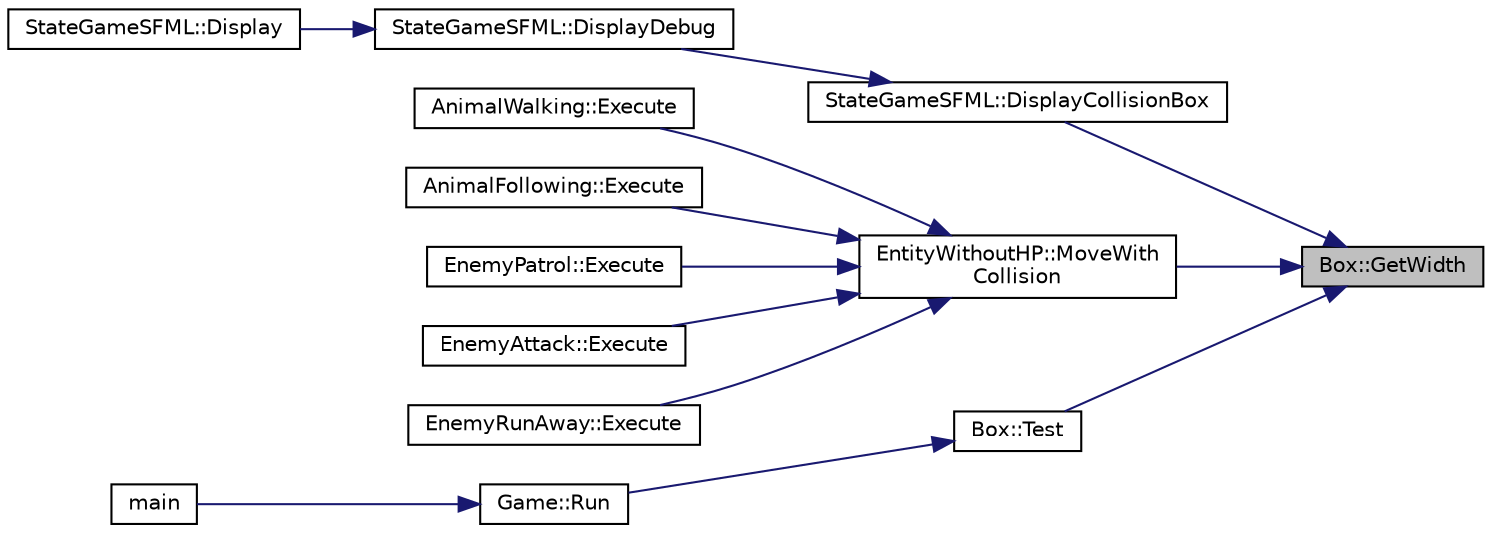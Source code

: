 digraph "Box::GetWidth"
{
 // LATEX_PDF_SIZE
  bgcolor="transparent";
  edge [fontname="Helvetica",fontsize="10",labelfontname="Helvetica",labelfontsize="10"];
  node [fontname="Helvetica",fontsize="10",shape=record];
  rankdir="RL";
  Node1 [label="Box::GetWidth",height=0.2,width=0.4,color="black", fillcolor="grey75", style="filled", fontcolor="black",tooltip="Retourne width."];
  Node1 -> Node2 [dir="back",color="midnightblue",fontsize="10",style="solid",fontname="Helvetica"];
  Node2 [label="StateGameSFML::DisplayCollisionBox",height=0.2,width=0.4,color="black",URL="$classStateGameSFML.html#afa1f199a43a6300f85af4441f188788a",tooltip="Affichage une CollisionBox sur la fenêtre SFML."];
  Node2 -> Node3 [dir="back",color="midnightblue",fontsize="10",style="solid",fontname="Helvetica"];
  Node3 [label="StateGameSFML::DisplayDebug",height=0.2,width=0.4,color="black",URL="$classStateGameSFML.html#a8e856a9c6fca122ce3a10e3cf877531b",tooltip="Affichage le mode debug sur la fenêtre SFML."];
  Node3 -> Node4 [dir="back",color="midnightblue",fontsize="10",style="solid",fontname="Helvetica"];
  Node4 [label="StateGameSFML::Display",height=0.2,width=0.4,color="black",URL="$classStateGameSFML.html#a4b3d8bb0ea49142cc712a59db6da566a",tooltip="Fonction d'affichage du State."];
  Node1 -> Node5 [dir="back",color="midnightblue",fontsize="10",style="solid",fontname="Helvetica"];
  Node5 [label="EntityWithoutHP::MoveWith\lCollision",height=0.2,width=0.4,color="black",URL="$classEntityWithoutHP.html#a6b62dd7761b9a29a9ccda13b5be40a18",tooltip="Déplace l'entité en vérifiant les collisions."];
  Node5 -> Node6 [dir="back",color="midnightblue",fontsize="10",style="solid",fontname="Helvetica"];
  Node6 [label="AnimalWalking::Execute",height=0.2,width=0.4,color="black",URL="$classAnimalWalking.html#a43a258f2a7665923b12b16763f4863b4",tooltip="Execution de l'état. L'Animal se déplace aléatoirement et entre en état AnimalFollowing si le joueur ..."];
  Node5 -> Node7 [dir="back",color="midnightblue",fontsize="10",style="solid",fontname="Helvetica"];
  Node7 [label="AnimalFollowing::Execute",height=0.2,width=0.4,color="black",URL="$classAnimalFollowing.html#af1712ef260f6e99602db5acc868825f5",tooltip="Execution de l'état. L'Animal se déplace en direction du joueur. Il entre en état AnimalWalking si il..."];
  Node5 -> Node8 [dir="back",color="midnightblue",fontsize="10",style="solid",fontname="Helvetica"];
  Node8 [label="EnemyPatrol::Execute",height=0.2,width=0.4,color="black",URL="$classEnemyPatrol.html#a92c0b7b89f54d977fcbbc22704c445c5",tooltip="Execution de l'état. L'Enemy se déplace aléatoirement et entre en état EnemyAttack si le joueur est a..."];
  Node5 -> Node9 [dir="back",color="midnightblue",fontsize="10",style="solid",fontname="Helvetica"];
  Node9 [label="EnemyAttack::Execute",height=0.2,width=0.4,color="black",URL="$classEnemyAttack.html#a3da580ed9a1f68dab67de66a210bfe30",tooltip="Execution de l'état. L'Enemy se déplace en direciton du Player, et si il est assez proche il l'attaqu..."];
  Node5 -> Node10 [dir="back",color="midnightblue",fontsize="10",style="solid",fontname="Helvetica"];
  Node10 [label="EnemyRunAway::Execute",height=0.2,width=0.4,color="black",URL="$classEnemyRunAway.html#a5024c29a69c0229bc6a34ffa44436020",tooltip="Execution de l'état. L'Enemy se déplace dans la direciton opposé du Player. Si il est assez loin,..."];
  Node1 -> Node11 [dir="back",color="midnightblue",fontsize="10",style="solid",fontname="Helvetica"];
  Node11 [label="Box::Test",height=0.2,width=0.4,color="black",URL="$classBox.html#ab30d8d08bfff9e0505d1baa518b01fba",tooltip="Fonction test de la classe Box."];
  Node11 -> Node12 [dir="back",color="midnightblue",fontsize="10",style="solid",fontname="Helvetica"];
  Node12 [label="Game::Run",height=0.2,width=0.4,color="black",URL="$classGame.html#a13910abb0107f073d1627043003b909b",tooltip="Lance le jeu dans le mode selectionné"];
  Node12 -> Node13 [dir="back",color="midnightblue",fontsize="10",style="solid",fontname="Helvetica"];
  Node13 [label="main",height=0.2,width=0.4,color="black",URL="$main_8cpp.html#a0ddf1224851353fc92bfbff6f499fa97",tooltip=" "];
}
